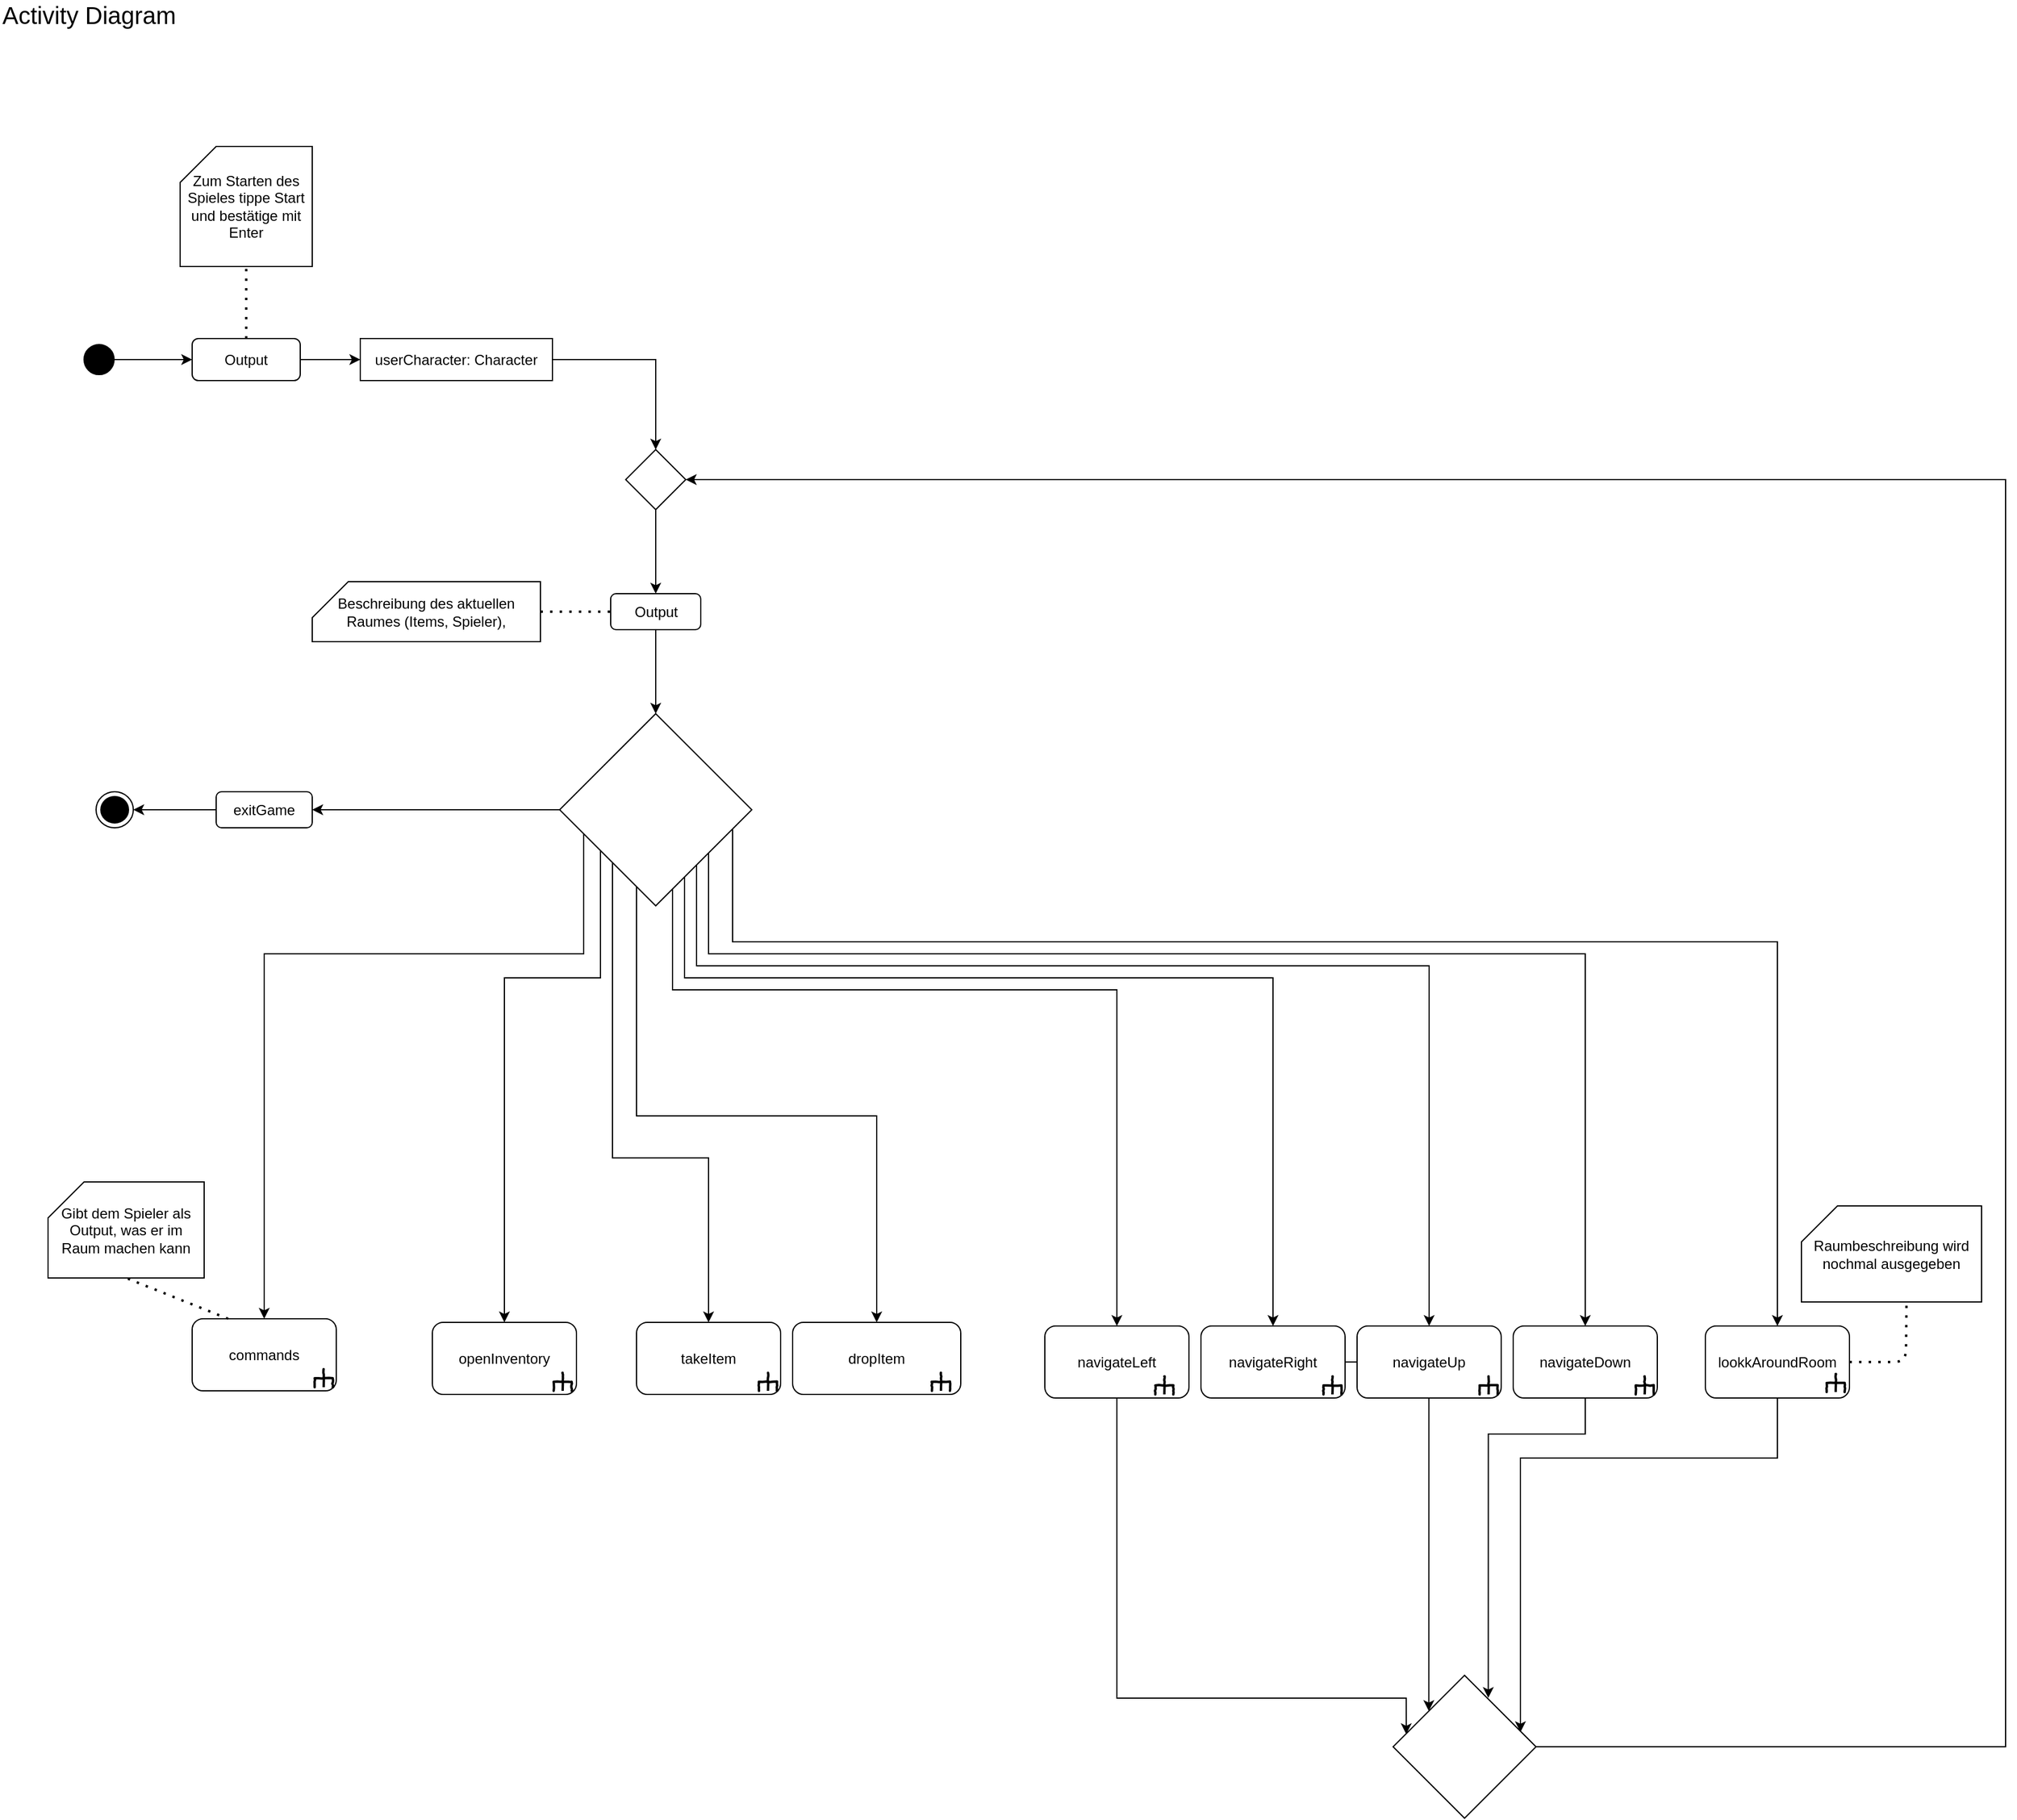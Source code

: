 <mxfile version="13.4.2" type="device"><diagram id="kDpYt_e88mOp3C9oxlpy" name="Page-1"><mxGraphModel dx="5688" dy="3176" grid="1" gridSize="10" guides="1" tooltips="1" connect="1" arrows="1" fold="1" page="1" pageScale="1" pageWidth="2336" pageHeight="1654" math="0" shadow="0"><root><mxCell id="0"/><mxCell id="1" parent="0"/><mxCell id="XXlb9IrZKMKoF10ypDD3-1" value="&lt;font style=&quot;font-size: 20px&quot;&gt;Activity Diagram&lt;/font&gt;" style="text;html=1;strokeColor=none;fillColor=none;align=left;verticalAlign=middle;whiteSpace=wrap;rounded=0;" vertex="1" parent="1"><mxGeometry x="40" y="40" width="220" height="20" as="geometry"/></mxCell><mxCell id="XXlb9IrZKMKoF10ypDD3-8" value="" style="edgeStyle=orthogonalEdgeStyle;rounded=0;orthogonalLoop=1;jettySize=auto;html=1;" edge="1" parent="1" source="XXlb9IrZKMKoF10ypDD3-3" target="XXlb9IrZKMKoF10ypDD3-7"><mxGeometry relative="1" as="geometry"/></mxCell><mxCell id="XXlb9IrZKMKoF10ypDD3-3" value="Output" style="rounded=1;whiteSpace=wrap;html=1;" vertex="1" parent="1"><mxGeometry x="200" y="320" width="90" height="35" as="geometry"/></mxCell><mxCell id="XXlb9IrZKMKoF10ypDD3-6" value="" style="edgeStyle=orthogonalEdgeStyle;rounded=0;orthogonalLoop=1;jettySize=auto;html=1;" edge="1" parent="1" source="XXlb9IrZKMKoF10ypDD3-5" target="XXlb9IrZKMKoF10ypDD3-3"><mxGeometry relative="1" as="geometry"/></mxCell><mxCell id="XXlb9IrZKMKoF10ypDD3-5" value="" style="ellipse;whiteSpace=wrap;html=1;rounded=0;shadow=0;comic=0;labelBackgroundColor=none;strokeColor=#000000;strokeWidth=1;fillColor=#000000;fontFamily=Verdana;fontSize=12;fontColor=#000000;align=center;comic=1" vertex="1" parent="1"><mxGeometry x="110" y="325" width="25" height="25" as="geometry"/></mxCell><mxCell id="XXlb9IrZKMKoF10ypDD3-27" style="edgeStyle=orthogonalEdgeStyle;rounded=0;orthogonalLoop=1;jettySize=auto;html=1;" edge="1" parent="1" source="XXlb9IrZKMKoF10ypDD3-7" target="XXlb9IrZKMKoF10ypDD3-24"><mxGeometry relative="1" as="geometry"/></mxCell><mxCell id="XXlb9IrZKMKoF10ypDD3-7" value="userCharacter: Character" style="rounded=0;whiteSpace=wrap;html=1;" vertex="1" parent="1"><mxGeometry x="340" y="320" width="160" height="35" as="geometry"/></mxCell><mxCell id="XXlb9IrZKMKoF10ypDD3-17" style="edgeStyle=orthogonalEdgeStyle;rounded=0;orthogonalLoop=1;jettySize=auto;html=1;entryX=1;entryY=0.5;entryDx=0;entryDy=0;" edge="1" parent="1" source="XXlb9IrZKMKoF10ypDD3-9" target="XXlb9IrZKMKoF10ypDD3-14"><mxGeometry relative="1" as="geometry"/></mxCell><mxCell id="XXlb9IrZKMKoF10ypDD3-45" style="edgeStyle=orthogonalEdgeStyle;rounded=0;orthogonalLoop=1;jettySize=auto;html=1;entryX=0.5;entryY=0;entryDx=0;entryDy=0;" edge="1" parent="1" source="XXlb9IrZKMKoF10ypDD3-9" target="XXlb9IrZKMKoF10ypDD3-28"><mxGeometry relative="1" as="geometry"><Array as="points"><mxPoint x="540" y="852.5"/><mxPoint x="460" y="852.5"/></Array></mxGeometry></mxCell><mxCell id="XXlb9IrZKMKoF10ypDD3-46" style="edgeStyle=orthogonalEdgeStyle;rounded=0;orthogonalLoop=1;jettySize=auto;html=1;entryX=0.5;entryY=0;entryDx=0;entryDy=0;" edge="1" parent="1" source="XXlb9IrZKMKoF10ypDD3-9" target="XXlb9IrZKMKoF10ypDD3-33"><mxGeometry relative="1" as="geometry"><Array as="points"><mxPoint x="550" y="1002.5"/><mxPoint x="630" y="1002.5"/></Array></mxGeometry></mxCell><mxCell id="XXlb9IrZKMKoF10ypDD3-48" style="edgeStyle=orthogonalEdgeStyle;rounded=0;orthogonalLoop=1;jettySize=auto;html=1;entryX=0.5;entryY=0;entryDx=0;entryDy=0;" edge="1" parent="1" source="XXlb9IrZKMKoF10ypDD3-9" target="XXlb9IrZKMKoF10ypDD3-29"><mxGeometry relative="1" as="geometry"><Array as="points"><mxPoint x="600" y="862.5"/><mxPoint x="970" y="862.5"/></Array></mxGeometry></mxCell><mxCell id="XXlb9IrZKMKoF10ypDD3-49" style="edgeStyle=orthogonalEdgeStyle;rounded=0;orthogonalLoop=1;jettySize=auto;html=1;entryX=0.5;entryY=0;entryDx=0;entryDy=0;" edge="1" parent="1" source="XXlb9IrZKMKoF10ypDD3-9" target="XXlb9IrZKMKoF10ypDD3-30"><mxGeometry relative="1" as="geometry"><Array as="points"><mxPoint x="610" y="852.5"/><mxPoint x="1100" y="852.5"/></Array></mxGeometry></mxCell><mxCell id="XXlb9IrZKMKoF10ypDD3-50" style="edgeStyle=orthogonalEdgeStyle;rounded=0;orthogonalLoop=1;jettySize=auto;html=1;entryX=0.5;entryY=0;entryDx=0;entryDy=0;" edge="1" parent="1" source="XXlb9IrZKMKoF10ypDD3-9" target="XXlb9IrZKMKoF10ypDD3-31"><mxGeometry relative="1" as="geometry"><Array as="points"><mxPoint x="620" y="842.5"/><mxPoint x="1230" y="842.5"/></Array></mxGeometry></mxCell><mxCell id="XXlb9IrZKMKoF10ypDD3-51" style="edgeStyle=orthogonalEdgeStyle;rounded=0;orthogonalLoop=1;jettySize=auto;html=1;entryX=0.5;entryY=0;entryDx=0;entryDy=0;" edge="1" parent="1" source="XXlb9IrZKMKoF10ypDD3-9" target="XXlb9IrZKMKoF10ypDD3-32"><mxGeometry relative="1" as="geometry"><Array as="points"><mxPoint x="630" y="832.5"/><mxPoint x="1360" y="832.5"/></Array></mxGeometry></mxCell><mxCell id="XXlb9IrZKMKoF10ypDD3-52" style="edgeStyle=orthogonalEdgeStyle;rounded=0;orthogonalLoop=1;jettySize=auto;html=1;entryX=0.5;entryY=0;entryDx=0;entryDy=0;" edge="1" parent="1" source="XXlb9IrZKMKoF10ypDD3-9" target="XXlb9IrZKMKoF10ypDD3-35"><mxGeometry relative="1" as="geometry"><Array as="points"><mxPoint x="650" y="822.5"/><mxPoint x="1520" y="822.5"/></Array></mxGeometry></mxCell><mxCell id="XXlb9IrZKMKoF10ypDD3-53" style="edgeStyle=orthogonalEdgeStyle;rounded=0;orthogonalLoop=1;jettySize=auto;html=1;entryX=0.5;entryY=0;entryDx=0;entryDy=0;" edge="1" parent="1" source="XXlb9IrZKMKoF10ypDD3-9" target="XXlb9IrZKMKoF10ypDD3-36"><mxGeometry relative="1" as="geometry"><Array as="points"><mxPoint x="526" y="832.5"/><mxPoint x="260" y="832.5"/></Array></mxGeometry></mxCell><mxCell id="XXlb9IrZKMKoF10ypDD3-89" style="edgeStyle=orthogonalEdgeStyle;rounded=0;orthogonalLoop=1;jettySize=auto;html=1;entryX=0.5;entryY=0;entryDx=0;entryDy=0;" edge="1" parent="1" source="XXlb9IrZKMKoF10ypDD3-9" target="XXlb9IrZKMKoF10ypDD3-34"><mxGeometry relative="1" as="geometry"><Array as="points"><mxPoint x="570" y="967.5"/><mxPoint x="770" y="967.5"/></Array></mxGeometry></mxCell><mxCell id="XXlb9IrZKMKoF10ypDD3-9" value="" style="rhombus;whiteSpace=wrap;html=1;" vertex="1" parent="1"><mxGeometry x="506" y="632.5" width="160" height="160" as="geometry"/></mxCell><mxCell id="XXlb9IrZKMKoF10ypDD3-11" value="" style="ellipse;html=1;shape=endState;fillColor=#000000;strokeColor=#000000;comic=1" vertex="1" parent="1"><mxGeometry x="120" y="697.5" width="31" height="30" as="geometry"/></mxCell><mxCell id="XXlb9IrZKMKoF10ypDD3-55" value="" style="edgeStyle=orthogonalEdgeStyle;rounded=0;orthogonalLoop=1;jettySize=auto;html=1;" edge="1" parent="1" source="XXlb9IrZKMKoF10ypDD3-14" target="XXlb9IrZKMKoF10ypDD3-11"><mxGeometry relative="1" as="geometry"/></mxCell><mxCell id="XXlb9IrZKMKoF10ypDD3-14" value="exitGame" style="rounded=1;whiteSpace=wrap;html=1;" vertex="1" parent="1"><mxGeometry x="220" y="697.5" width="80" height="30" as="geometry"/></mxCell><mxCell id="XXlb9IrZKMKoF10ypDD3-23" style="edgeStyle=orthogonalEdgeStyle;rounded=0;orthogonalLoop=1;jettySize=auto;html=1;entryX=0.5;entryY=0;entryDx=0;entryDy=0;" edge="1" parent="1" source="XXlb9IrZKMKoF10ypDD3-19" target="XXlb9IrZKMKoF10ypDD3-9"><mxGeometry relative="1" as="geometry"/></mxCell><mxCell id="XXlb9IrZKMKoF10ypDD3-19" value="Output" style="rounded=1;whiteSpace=wrap;html=1;" vertex="1" parent="1"><mxGeometry x="548.5" y="532.5" width="75" height="30" as="geometry"/></mxCell><mxCell id="XXlb9IrZKMKoF10ypDD3-20" value="&lt;div&gt;&lt;span&gt;Beschreibung des aktuellen Raumes (Items, Spieler),&lt;/span&gt;&lt;/div&gt;" style="shape=card;whiteSpace=wrap;html=1;align=center;" vertex="1" parent="1"><mxGeometry x="300" y="522.5" width="190" height="50" as="geometry"/></mxCell><mxCell id="XXlb9IrZKMKoF10ypDD3-25" style="edgeStyle=orthogonalEdgeStyle;rounded=0;orthogonalLoop=1;jettySize=auto;html=1;entryX=0.5;entryY=0;entryDx=0;entryDy=0;" edge="1" parent="1" source="XXlb9IrZKMKoF10ypDD3-24" target="XXlb9IrZKMKoF10ypDD3-19"><mxGeometry relative="1" as="geometry"/></mxCell><mxCell id="XXlb9IrZKMKoF10ypDD3-24" value="" style="rhombus;whiteSpace=wrap;html=1;" vertex="1" parent="1"><mxGeometry x="561" y="412.5" width="50" height="50" as="geometry"/></mxCell><mxCell id="XXlb9IrZKMKoF10ypDD3-26" value="" style="endArrow=none;dashed=1;html=1;dashPattern=1 3;strokeWidth=2;exitX=1;exitY=0.5;exitDx=0;exitDy=0;exitPerimeter=0;entryX=0;entryY=0.5;entryDx=0;entryDy=0;" edge="1" parent="1" source="XXlb9IrZKMKoF10ypDD3-20" target="XXlb9IrZKMKoF10ypDD3-19"><mxGeometry width="50" height="50" relative="1" as="geometry"><mxPoint x="540" y="492.5" as="sourcePoint"/><mxPoint x="590" y="442.5" as="targetPoint"/></mxGeometry></mxCell><mxCell id="XXlb9IrZKMKoF10ypDD3-28" value="openInventory" style="rounded=1;whiteSpace=wrap;html=1;" vertex="1" parent="1"><mxGeometry x="400" y="1139.5" width="120" height="60" as="geometry"/></mxCell><mxCell id="XXlb9IrZKMKoF10ypDD3-95" style="edgeStyle=orthogonalEdgeStyle;rounded=0;orthogonalLoop=1;jettySize=auto;html=1;entryX=0.092;entryY=0.412;entryDx=0;entryDy=0;entryPerimeter=0;" edge="1" parent="1" source="XXlb9IrZKMKoF10ypDD3-29" target="XXlb9IrZKMKoF10ypDD3-90"><mxGeometry relative="1" as="geometry"><Array as="points"><mxPoint x="970" y="1452.5"/><mxPoint x="1211" y="1452.5"/></Array></mxGeometry></mxCell><mxCell id="XXlb9IrZKMKoF10ypDD3-29" value="navigateLeft" style="rounded=1;whiteSpace=wrap;html=1;" vertex="1" parent="1"><mxGeometry x="910" y="1142.5" width="120" height="60" as="geometry"/></mxCell><mxCell id="XXlb9IrZKMKoF10ypDD3-96" style="edgeStyle=orthogonalEdgeStyle;rounded=0;orthogonalLoop=1;jettySize=auto;html=1;entryX=0;entryY=0;entryDx=0;entryDy=0;" edge="1" parent="1" source="XXlb9IrZKMKoF10ypDD3-30" target="XXlb9IrZKMKoF10ypDD3-90"><mxGeometry relative="1" as="geometry"/></mxCell><mxCell id="XXlb9IrZKMKoF10ypDD3-30" value="navigateRight" style="rounded=1;whiteSpace=wrap;html=1;" vertex="1" parent="1"><mxGeometry x="1040" y="1142.5" width="120" height="60" as="geometry"/></mxCell><mxCell id="XXlb9IrZKMKoF10ypDD3-31" value="navigateUp" style="rounded=1;whiteSpace=wrap;html=1;" vertex="1" parent="1"><mxGeometry x="1170" y="1142.5" width="120" height="60" as="geometry"/></mxCell><mxCell id="XXlb9IrZKMKoF10ypDD3-100" style="edgeStyle=orthogonalEdgeStyle;rounded=0;orthogonalLoop=1;jettySize=auto;html=1;entryX=0.666;entryY=0.158;entryDx=0;entryDy=0;entryPerimeter=0;" edge="1" parent="1" source="XXlb9IrZKMKoF10ypDD3-32" target="XXlb9IrZKMKoF10ypDD3-90"><mxGeometry relative="1" as="geometry"><Array as="points"><mxPoint x="1360" y="1232.5"/><mxPoint x="1279" y="1232.5"/></Array></mxGeometry></mxCell><mxCell id="XXlb9IrZKMKoF10ypDD3-32" value="navigateDown" style="rounded=1;whiteSpace=wrap;html=1;" vertex="1" parent="1"><mxGeometry x="1300" y="1142.5" width="120" height="60" as="geometry"/></mxCell><mxCell id="XXlb9IrZKMKoF10ypDD3-33" value="takeItem" style="rounded=1;whiteSpace=wrap;html=1;" vertex="1" parent="1"><mxGeometry x="570" y="1139.5" width="120" height="60" as="geometry"/></mxCell><mxCell id="XXlb9IrZKMKoF10ypDD3-34" value="dropItem" style="rounded=1;whiteSpace=wrap;html=1;" vertex="1" parent="1"><mxGeometry x="700" y="1139.5" width="140" height="60" as="geometry"/></mxCell><mxCell id="XXlb9IrZKMKoF10ypDD3-101" style="edgeStyle=orthogonalEdgeStyle;rounded=0;orthogonalLoop=1;jettySize=auto;html=1;entryX=0.891;entryY=0.398;entryDx=0;entryDy=0;entryPerimeter=0;" edge="1" parent="1" source="XXlb9IrZKMKoF10ypDD3-35" target="XXlb9IrZKMKoF10ypDD3-90"><mxGeometry relative="1" as="geometry"><Array as="points"><mxPoint x="1520" y="1252.5"/><mxPoint x="1306" y="1252.5"/></Array></mxGeometry></mxCell><mxCell id="XXlb9IrZKMKoF10ypDD3-35" value="lookkAroundRoom" style="rounded=1;whiteSpace=wrap;html=1;" vertex="1" parent="1"><mxGeometry x="1460" y="1142.5" width="120" height="60" as="geometry"/></mxCell><mxCell id="XXlb9IrZKMKoF10ypDD3-36" value="commands" style="rounded=1;whiteSpace=wrap;html=1;" vertex="1" parent="1"><mxGeometry x="200" y="1136.5" width="120" height="60" as="geometry"/></mxCell><mxCell id="XXlb9IrZKMKoF10ypDD3-37" value="Gibt dem Spieler als Output, was er im Raum machen kann" style="shape=card;whiteSpace=wrap;html=1;" vertex="1" parent="1"><mxGeometry x="80" y="1022.5" width="130" height="80" as="geometry"/></mxCell><mxCell id="XXlb9IrZKMKoF10ypDD3-56" value="" style="endArrow=none;dashed=1;html=1;dashPattern=1 3;strokeWidth=2;exitX=0.25;exitY=0;exitDx=0;exitDy=0;entryX=0.5;entryY=1;entryDx=0;entryDy=0;entryPerimeter=0;" edge="1" parent="1" source="XXlb9IrZKMKoF10ypDD3-36" target="XXlb9IrZKMKoF10ypDD3-37"><mxGeometry width="50" height="50" relative="1" as="geometry"><mxPoint x="630" y="1152.5" as="sourcePoint"/><mxPoint x="680" y="1102.5" as="targetPoint"/></mxGeometry></mxCell><mxCell id="XXlb9IrZKMKoF10ypDD3-57" value="" style="group;rotation=90;" vertex="1" connectable="0" parent="1"><mxGeometry x="500" y="1179.5" width="20" height="20" as="geometry"/></mxCell><mxCell id="XXlb9IrZKMKoF10ypDD3-58" value="" style="strokeWidth=2;html=1;shape=mxgraph.flowchart.annotation_2;align=left;rounded=1;comic=1;rotation=90;" vertex="1" parent="XXlb9IrZKMKoF10ypDD3-57"><mxGeometry x="1" y="2" width="15" height="15" as="geometry"/></mxCell><mxCell id="XXlb9IrZKMKoF10ypDD3-59" value="" style="endArrow=none;html=1;entryX=0.508;entryY=0.487;entryPerimeter=0;exitX=1;exitY=0.5;exitPerimeter=0;strokeWidth=2;" edge="1" parent="XXlb9IrZKMKoF10ypDD3-57" source="XXlb9IrZKMKoF10ypDD3-58" target="XXlb9IrZKMKoF10ypDD3-58"><mxGeometry width="50" height="50" relative="1" as="geometry"><mxPoint x="-46.667" as="sourcePoint"/><mxPoint x="-13.333" y="50" as="targetPoint"/></mxGeometry></mxCell><mxCell id="XXlb9IrZKMKoF10ypDD3-61" value="" style="group;rotation=90;" vertex="1" connectable="0" parent="1"><mxGeometry x="670" y="1176.5" width="20" height="20" as="geometry"/></mxCell><mxCell id="XXlb9IrZKMKoF10ypDD3-62" value="" style="strokeWidth=2;html=1;shape=mxgraph.flowchart.annotation_2;align=left;rounded=1;comic=1;rotation=90;" vertex="1" parent="XXlb9IrZKMKoF10ypDD3-61"><mxGeometry x="2" y="5" width="15" height="15" as="geometry"/></mxCell><mxCell id="XXlb9IrZKMKoF10ypDD3-63" value="" style="endArrow=none;html=1;entryX=0.508;entryY=0.487;entryPerimeter=0;exitX=1;exitY=0.5;exitPerimeter=0;strokeWidth=2;" edge="1" parent="XXlb9IrZKMKoF10ypDD3-61" source="XXlb9IrZKMKoF10ypDD3-62" target="XXlb9IrZKMKoF10ypDD3-62"><mxGeometry width="50" height="50" relative="1" as="geometry"><mxPoint x="-46.667" as="sourcePoint"/><mxPoint x="-13.333" y="50" as="targetPoint"/></mxGeometry></mxCell><mxCell id="XXlb9IrZKMKoF10ypDD3-64" value="" style="group;rotation=90;" vertex="1" connectable="0" parent="1"><mxGeometry x="814" y="1176.5" width="20" height="20" as="geometry"/></mxCell><mxCell id="XXlb9IrZKMKoF10ypDD3-65" value="" style="strokeWidth=2;html=1;shape=mxgraph.flowchart.annotation_2;align=left;rounded=1;comic=1;rotation=90;" vertex="1" parent="XXlb9IrZKMKoF10ypDD3-64"><mxGeometry x="2" y="5" width="15" height="15" as="geometry"/></mxCell><mxCell id="XXlb9IrZKMKoF10ypDD3-66" value="" style="endArrow=none;html=1;entryX=0.508;entryY=0.487;entryPerimeter=0;exitX=1;exitY=0.5;exitPerimeter=0;strokeWidth=2;" edge="1" parent="XXlb9IrZKMKoF10ypDD3-64" source="XXlb9IrZKMKoF10ypDD3-65" target="XXlb9IrZKMKoF10ypDD3-65"><mxGeometry width="50" height="50" relative="1" as="geometry"><mxPoint x="-46.667" as="sourcePoint"/><mxPoint x="-13.333" y="50" as="targetPoint"/></mxGeometry></mxCell><mxCell id="XXlb9IrZKMKoF10ypDD3-67" value="" style="group;rotation=90;" vertex="1" connectable="0" parent="1"><mxGeometry x="1000" y="1179.5" width="20" height="20" as="geometry"/></mxCell><mxCell id="XXlb9IrZKMKoF10ypDD3-68" value="" style="strokeWidth=2;html=1;shape=mxgraph.flowchart.annotation_2;align=left;rounded=1;comic=1;rotation=90;" vertex="1" parent="XXlb9IrZKMKoF10ypDD3-67"><mxGeometry x="2" y="5" width="15" height="15" as="geometry"/></mxCell><mxCell id="XXlb9IrZKMKoF10ypDD3-69" value="" style="endArrow=none;html=1;entryX=0.508;entryY=0.487;entryPerimeter=0;exitX=1;exitY=0.5;exitPerimeter=0;strokeWidth=2;" edge="1" parent="XXlb9IrZKMKoF10ypDD3-67" source="XXlb9IrZKMKoF10ypDD3-68" target="XXlb9IrZKMKoF10ypDD3-68"><mxGeometry width="50" height="50" relative="1" as="geometry"><mxPoint x="-46.667" as="sourcePoint"/><mxPoint x="-13.333" y="50" as="targetPoint"/></mxGeometry></mxCell><mxCell id="XXlb9IrZKMKoF10ypDD3-70" value="" style="group;rotation=90;" vertex="1" connectable="0" parent="1"><mxGeometry x="1140" y="1179.5" width="20" height="20" as="geometry"/></mxCell><mxCell id="XXlb9IrZKMKoF10ypDD3-71" value="" style="strokeWidth=2;html=1;shape=mxgraph.flowchart.annotation_2;align=left;rounded=1;comic=1;rotation=90;" vertex="1" parent="XXlb9IrZKMKoF10ypDD3-70"><mxGeometry x="2" y="5" width="15" height="15" as="geometry"/></mxCell><mxCell id="XXlb9IrZKMKoF10ypDD3-72" value="" style="endArrow=none;html=1;entryX=0.508;entryY=0.487;entryPerimeter=0;exitX=1;exitY=0.5;exitPerimeter=0;strokeWidth=2;" edge="1" parent="XXlb9IrZKMKoF10ypDD3-70" source="XXlb9IrZKMKoF10ypDD3-71" target="XXlb9IrZKMKoF10ypDD3-71"><mxGeometry width="50" height="50" relative="1" as="geometry"><mxPoint x="-46.667" as="sourcePoint"/><mxPoint x="-13.333" y="50" as="targetPoint"/></mxGeometry></mxCell><mxCell id="XXlb9IrZKMKoF10ypDD3-73" value="" style="group;rotation=90;" vertex="1" connectable="0" parent="1"><mxGeometry x="1270" y="1179.5" width="20" height="20" as="geometry"/></mxCell><mxCell id="XXlb9IrZKMKoF10ypDD3-74" value="" style="strokeWidth=2;html=1;shape=mxgraph.flowchart.annotation_2;align=left;rounded=1;comic=1;rotation=90;" vertex="1" parent="XXlb9IrZKMKoF10ypDD3-73"><mxGeometry x="2" y="5" width="15" height="15" as="geometry"/></mxCell><mxCell id="XXlb9IrZKMKoF10ypDD3-75" value="" style="endArrow=none;html=1;entryX=0.508;entryY=0.487;entryPerimeter=0;exitX=1;exitY=0.5;exitPerimeter=0;strokeWidth=2;" edge="1" parent="XXlb9IrZKMKoF10ypDD3-73" source="XXlb9IrZKMKoF10ypDD3-74" target="XXlb9IrZKMKoF10ypDD3-74"><mxGeometry width="50" height="50" relative="1" as="geometry"><mxPoint x="-46.667" as="sourcePoint"/><mxPoint x="-13.333" y="50" as="targetPoint"/></mxGeometry></mxCell><mxCell id="XXlb9IrZKMKoF10ypDD3-76" value="" style="group;rotation=90;" vertex="1" connectable="0" parent="1"><mxGeometry x="1400" y="1179.5" width="20" height="20" as="geometry"/></mxCell><mxCell id="XXlb9IrZKMKoF10ypDD3-77" value="" style="strokeWidth=2;html=1;shape=mxgraph.flowchart.annotation_2;align=left;rounded=1;comic=1;rotation=90;" vertex="1" parent="XXlb9IrZKMKoF10ypDD3-76"><mxGeometry x="2" y="5" width="15" height="15" as="geometry"/></mxCell><mxCell id="XXlb9IrZKMKoF10ypDD3-78" value="" style="endArrow=none;html=1;entryX=0.508;entryY=0.487;entryPerimeter=0;exitX=1;exitY=0.5;exitPerimeter=0;strokeWidth=2;" edge="1" parent="XXlb9IrZKMKoF10ypDD3-76" source="XXlb9IrZKMKoF10ypDD3-77" target="XXlb9IrZKMKoF10ypDD3-77"><mxGeometry width="50" height="50" relative="1" as="geometry"><mxPoint x="-46.667" as="sourcePoint"/><mxPoint x="-13.333" y="50" as="targetPoint"/></mxGeometry></mxCell><mxCell id="XXlb9IrZKMKoF10ypDD3-79" value="" style="group;rotation=90;" vertex="1" connectable="0" parent="1"><mxGeometry x="1559" y="1177.5" width="20" height="20" as="geometry"/></mxCell><mxCell id="XXlb9IrZKMKoF10ypDD3-80" value="" style="strokeWidth=2;html=1;shape=mxgraph.flowchart.annotation_2;align=left;rounded=1;comic=1;rotation=90;" vertex="1" parent="XXlb9IrZKMKoF10ypDD3-79"><mxGeometry x="2" y="5" width="15" height="15" as="geometry"/></mxCell><mxCell id="XXlb9IrZKMKoF10ypDD3-81" value="" style="endArrow=none;html=1;entryX=0.508;entryY=0.487;entryPerimeter=0;exitX=1;exitY=0.5;exitPerimeter=0;strokeWidth=2;" edge="1" parent="XXlb9IrZKMKoF10ypDD3-79" source="XXlb9IrZKMKoF10ypDD3-80" target="XXlb9IrZKMKoF10ypDD3-80"><mxGeometry width="50" height="50" relative="1" as="geometry"><mxPoint x="-46.667" as="sourcePoint"/><mxPoint x="-13.333" y="50" as="targetPoint"/></mxGeometry></mxCell><mxCell id="XXlb9IrZKMKoF10ypDD3-84" value="" style="group;rotation=90;" vertex="1" connectable="0" parent="1"><mxGeometry x="300" y="1173.5" width="20" height="20" as="geometry"/></mxCell><mxCell id="XXlb9IrZKMKoF10ypDD3-85" value="" style="strokeWidth=2;html=1;shape=mxgraph.flowchart.annotation_2;align=left;rounded=1;comic=1;rotation=90;" vertex="1" parent="XXlb9IrZKMKoF10ypDD3-84"><mxGeometry x="2" y="5" width="15" height="15" as="geometry"/></mxCell><mxCell id="XXlb9IrZKMKoF10ypDD3-86" value="" style="endArrow=none;html=1;entryX=0.508;entryY=0.487;entryPerimeter=0;exitX=1;exitY=0.5;exitPerimeter=0;strokeWidth=2;" edge="1" parent="XXlb9IrZKMKoF10ypDD3-84" source="XXlb9IrZKMKoF10ypDD3-85" target="XXlb9IrZKMKoF10ypDD3-85"><mxGeometry width="50" height="50" relative="1" as="geometry"><mxPoint x="-46.667" as="sourcePoint"/><mxPoint x="-13.333" y="50" as="targetPoint"/></mxGeometry></mxCell><mxCell id="XXlb9IrZKMKoF10ypDD3-102" style="edgeStyle=orthogonalEdgeStyle;rounded=0;orthogonalLoop=1;jettySize=auto;html=1;entryX=1;entryY=0.5;entryDx=0;entryDy=0;" edge="1" parent="1" source="XXlb9IrZKMKoF10ypDD3-90" target="XXlb9IrZKMKoF10ypDD3-24"><mxGeometry relative="1" as="geometry"><Array as="points"><mxPoint x="1710" y="1493.5"/><mxPoint x="1710" y="437.5"/></Array></mxGeometry></mxCell><mxCell id="XXlb9IrZKMKoF10ypDD3-90" value="" style="rhombus;whiteSpace=wrap;html=1;" vertex="1" parent="1"><mxGeometry x="1200" y="1433.5" width="119" height="119" as="geometry"/></mxCell><mxCell id="XXlb9IrZKMKoF10ypDD3-103" value="&lt;div&gt;&lt;span&gt;Raumbeschreibung wird nochmal ausgegeben&lt;/span&gt;&lt;/div&gt;" style="shape=card;whiteSpace=wrap;html=1;align=center;" vertex="1" parent="1"><mxGeometry x="1540" y="1042.5" width="150" height="80" as="geometry"/></mxCell><mxCell id="XXlb9IrZKMKoF10ypDD3-104" value="" style="endArrow=none;dashed=1;html=1;dashPattern=1 3;strokeWidth=2;entryX=0.583;entryY=1.038;entryDx=0;entryDy=0;entryPerimeter=0;exitX=1;exitY=0.5;exitDx=0;exitDy=0;" edge="1" parent="1" source="XXlb9IrZKMKoF10ypDD3-35" target="XXlb9IrZKMKoF10ypDD3-103"><mxGeometry width="50" height="50" relative="1" as="geometry"><mxPoint x="1620" y="1202.5" as="sourcePoint"/><mxPoint x="1670" y="1152.5" as="targetPoint"/><Array as="points"><mxPoint x="1627" y="1172.5"/></Array></mxGeometry></mxCell><mxCell id="XXlb9IrZKMKoF10ypDD3-105" value="Zum Starten des Spieles tippe Start und bestätige mit Enter" style="shape=card;whiteSpace=wrap;html=1;" vertex="1" parent="1"><mxGeometry x="190" y="160" width="110" height="100" as="geometry"/></mxCell><mxCell id="XXlb9IrZKMKoF10ypDD3-106" value="" style="endArrow=none;dashed=1;html=1;dashPattern=1 3;strokeWidth=2;entryX=0.5;entryY=1;entryDx=0;entryDy=0;entryPerimeter=0;exitX=0.5;exitY=0;exitDx=0;exitDy=0;" edge="1" parent="1" source="XXlb9IrZKMKoF10ypDD3-3" target="XXlb9IrZKMKoF10ypDD3-105"><mxGeometry width="50" height="50" relative="1" as="geometry"><mxPoint x="230" y="350" as="sourcePoint"/><mxPoint x="280" y="300" as="targetPoint"/></mxGeometry></mxCell></root></mxGraphModel></diagram></mxfile>